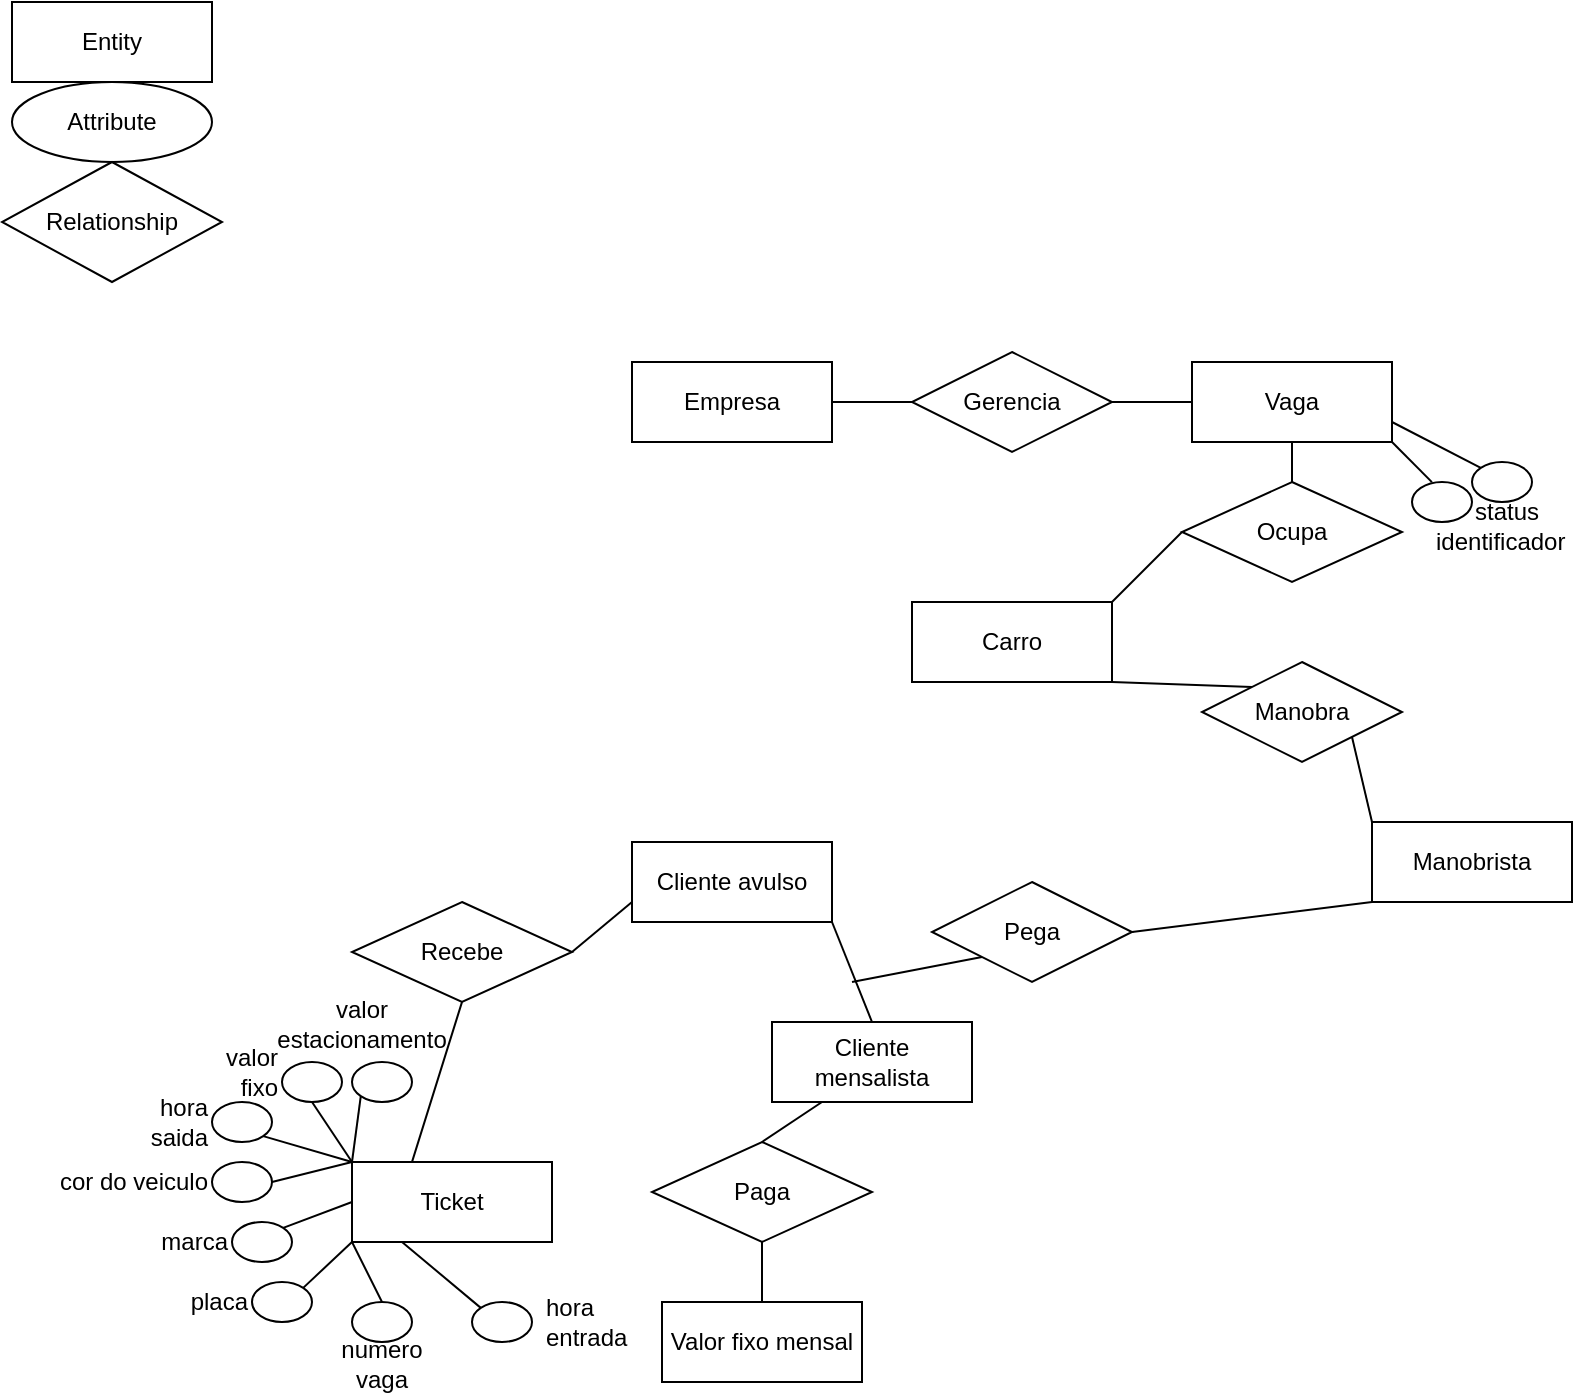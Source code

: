 <mxfile version="24.7.7">
  <diagram name="Página-1" id="pZLGCcorovbGt57ALyU_">
    <mxGraphModel dx="989" dy="537" grid="1" gridSize="10" guides="1" tooltips="1" connect="1" arrows="1" fold="1" page="1" pageScale="1" pageWidth="827" pageHeight="1169" math="0" shadow="0">
      <root>
        <mxCell id="0" />
        <mxCell id="1" parent="0" />
        <mxCell id="0JsRNtkwK--oWNHgLMNd-1" value="Attribute" style="ellipse;whiteSpace=wrap;html=1;align=center;" parent="1" vertex="1">
          <mxGeometry x="10" y="60" width="100" height="40" as="geometry" />
        </mxCell>
        <mxCell id="0JsRNtkwK--oWNHgLMNd-2" value="Entity" style="whiteSpace=wrap;html=1;align=center;" parent="1" vertex="1">
          <mxGeometry x="10" y="20" width="100" height="40" as="geometry" />
        </mxCell>
        <mxCell id="0JsRNtkwK--oWNHgLMNd-3" value="Relationship" style="shape=rhombus;perimeter=rhombusPerimeter;whiteSpace=wrap;html=1;align=center;" parent="1" vertex="1">
          <mxGeometry x="5" y="100" width="110" height="60" as="geometry" />
        </mxCell>
        <mxCell id="0JsRNtkwK--oWNHgLMNd-81" style="rounded=0;orthogonalLoop=1;jettySize=auto;html=1;exitX=1;exitY=0.5;exitDx=0;exitDy=0;entryX=0;entryY=0.5;entryDx=0;entryDy=0;endArrow=none;endFill=0;" parent="1" source="0JsRNtkwK--oWNHgLMNd-4" target="0JsRNtkwK--oWNHgLMNd-17" edge="1">
          <mxGeometry relative="1" as="geometry" />
        </mxCell>
        <mxCell id="0JsRNtkwK--oWNHgLMNd-4" value="Empresa" style="whiteSpace=wrap;html=1;align=center;" parent="1" vertex="1">
          <mxGeometry x="320" y="200" width="100" height="40" as="geometry" />
        </mxCell>
        <mxCell id="0JsRNtkwK--oWNHgLMNd-87" style="rounded=0;orthogonalLoop=1;jettySize=auto;html=1;exitX=0.5;exitY=1;exitDx=0;exitDy=0;entryX=0.5;entryY=0;entryDx=0;entryDy=0;endArrow=none;endFill=0;" parent="1" source="0JsRNtkwK--oWNHgLMNd-5" target="0JsRNtkwK--oWNHgLMNd-86" edge="1">
          <mxGeometry relative="1" as="geometry" />
        </mxCell>
        <mxCell id="0JsRNtkwK--oWNHgLMNd-5" value="Vaga" style="whiteSpace=wrap;html=1;align=center;" parent="1" vertex="1">
          <mxGeometry x="600" y="200" width="100" height="40" as="geometry" />
        </mxCell>
        <mxCell id="0JsRNtkwK--oWNHgLMNd-7" value="identificador" style="ellipse;whiteSpace=wrap;html=1;align=left;spacingRight=0;spacingTop=40;spacingLeft=10;" parent="1" vertex="1">
          <mxGeometry x="710" y="260" width="30" height="20" as="geometry" />
        </mxCell>
        <mxCell id="0JsRNtkwK--oWNHgLMNd-8" value="" style="endArrow=none;html=1;rounded=0;entryX=0.332;entryY=0.004;entryDx=0;entryDy=0;entryPerimeter=0;exitX=1;exitY=1;exitDx=0;exitDy=0;" parent="1" source="0JsRNtkwK--oWNHgLMNd-5" target="0JsRNtkwK--oWNHgLMNd-7" edge="1">
          <mxGeometry relative="1" as="geometry">
            <mxPoint x="700" y="250" as="sourcePoint" />
            <mxPoint x="730" y="250" as="targetPoint" />
          </mxGeometry>
        </mxCell>
        <mxCell id="0JsRNtkwK--oWNHgLMNd-9" value="&lt;span style=&quot;text-wrap: nowrap;&quot;&gt;status&lt;/span&gt;" style="ellipse;whiteSpace=wrap;html=1;align=center;spacingTop=30;spacingLeft=5;" parent="1" vertex="1">
          <mxGeometry x="740" y="250" width="30" height="20" as="geometry" />
        </mxCell>
        <mxCell id="0JsRNtkwK--oWNHgLMNd-12" value="" style="endArrow=none;html=1;rounded=0;entryX=0;entryY=0;entryDx=0;entryDy=0;exitX=1;exitY=0.75;exitDx=0;exitDy=0;" parent="1" source="0JsRNtkwK--oWNHgLMNd-5" target="0JsRNtkwK--oWNHgLMNd-9" edge="1">
          <mxGeometry relative="1" as="geometry">
            <mxPoint x="720" y="240" as="sourcePoint" />
            <mxPoint x="740" y="250" as="targetPoint" />
          </mxGeometry>
        </mxCell>
        <mxCell id="0JsRNtkwK--oWNHgLMNd-82" style="rounded=0;orthogonalLoop=1;jettySize=auto;html=1;exitX=1;exitY=0.5;exitDx=0;exitDy=0;entryX=0;entryY=0.5;entryDx=0;entryDy=0;endArrow=none;endFill=0;" parent="1" source="0JsRNtkwK--oWNHgLMNd-17" target="0JsRNtkwK--oWNHgLMNd-5" edge="1">
          <mxGeometry relative="1" as="geometry" />
        </mxCell>
        <mxCell id="0JsRNtkwK--oWNHgLMNd-17" value="Gerencia" style="shape=rhombus;perimeter=rhombusPerimeter;whiteSpace=wrap;html=1;align=center;" parent="1" vertex="1">
          <mxGeometry x="460" y="195" width="100" height="50" as="geometry" />
        </mxCell>
        <mxCell id="0JsRNtkwK--oWNHgLMNd-89" style="rounded=0;orthogonalLoop=1;jettySize=auto;html=1;exitX=0;exitY=0.75;exitDx=0;exitDy=0;entryX=1;entryY=0.5;entryDx=0;entryDy=0;endArrow=none;endFill=0;" parent="1" source="0JsRNtkwK--oWNHgLMNd-20" target="0JsRNtkwK--oWNHgLMNd-46" edge="1">
          <mxGeometry relative="1" as="geometry" />
        </mxCell>
        <mxCell id="0JsRNtkwK--oWNHgLMNd-20" value="Cliente avulso" style="whiteSpace=wrap;html=1;align=center;" parent="1" vertex="1">
          <mxGeometry x="320" y="440" width="100" height="40" as="geometry" />
        </mxCell>
        <mxCell id="G5d9eGnUH0jCPvQnNHnE-12" style="rounded=0;orthogonalLoop=1;jettySize=auto;html=1;exitX=0;exitY=1;exitDx=0;exitDy=0;endArrow=none;endFill=0;" edge="1" parent="1" source="0JsRNtkwK--oWNHgLMNd-21">
          <mxGeometry relative="1" as="geometry">
            <mxPoint x="430" y="510" as="targetPoint" />
          </mxGeometry>
        </mxCell>
        <mxCell id="0JsRNtkwK--oWNHgLMNd-21" value="Pega" style="shape=rhombus;perimeter=rhombusPerimeter;whiteSpace=wrap;html=1;align=center;" parent="1" vertex="1">
          <mxGeometry x="470" y="460" width="100" height="50" as="geometry" />
        </mxCell>
        <mxCell id="G5d9eGnUH0jCPvQnNHnE-13" style="rounded=0;orthogonalLoop=1;jettySize=auto;html=1;exitX=1;exitY=0;exitDx=0;exitDy=0;entryX=0;entryY=0.5;entryDx=0;entryDy=0;endArrow=none;endFill=0;" edge="1" parent="1" source="0JsRNtkwK--oWNHgLMNd-26" target="0JsRNtkwK--oWNHgLMNd-86">
          <mxGeometry relative="1" as="geometry" />
        </mxCell>
        <mxCell id="G5d9eGnUH0jCPvQnNHnE-17" style="rounded=0;orthogonalLoop=1;jettySize=auto;html=1;exitX=1;exitY=1;exitDx=0;exitDy=0;entryX=0;entryY=0;entryDx=0;entryDy=0;endArrow=none;endFill=0;" edge="1" parent="1" source="0JsRNtkwK--oWNHgLMNd-26" target="G5d9eGnUH0jCPvQnNHnE-1">
          <mxGeometry relative="1" as="geometry" />
        </mxCell>
        <mxCell id="0JsRNtkwK--oWNHgLMNd-26" value="Carro" style="whiteSpace=wrap;html=1;align=center;" parent="1" vertex="1">
          <mxGeometry x="460" y="320" width="100" height="40" as="geometry" />
        </mxCell>
        <mxCell id="G5d9eGnUH0jCPvQnNHnE-19" style="rounded=0;orthogonalLoop=1;jettySize=auto;html=1;exitX=0;exitY=1;exitDx=0;exitDy=0;entryX=1;entryY=0.5;entryDx=0;entryDy=0;endArrow=none;endFill=0;" edge="1" parent="1" source="0JsRNtkwK--oWNHgLMNd-31" target="0JsRNtkwK--oWNHgLMNd-21">
          <mxGeometry relative="1" as="geometry" />
        </mxCell>
        <mxCell id="0JsRNtkwK--oWNHgLMNd-31" value="Manobrista" style="whiteSpace=wrap;html=1;align=center;" parent="1" vertex="1">
          <mxGeometry x="690" y="430" width="100" height="40" as="geometry" />
        </mxCell>
        <mxCell id="0JsRNtkwK--oWNHgLMNd-42" value="&lt;span style=&quot;text-wrap: nowrap;&quot;&gt;placa&lt;/span&gt;" style="ellipse;whiteSpace=wrap;html=1;align=right;spacingRight=30;" parent="1" vertex="1">
          <mxGeometry x="130" y="660" width="30" height="20" as="geometry" />
        </mxCell>
        <mxCell id="0JsRNtkwK--oWNHgLMNd-46" value="Recebe" style="shape=rhombus;perimeter=rhombusPerimeter;whiteSpace=wrap;html=1;align=center;" parent="1" vertex="1">
          <mxGeometry x="180" y="470" width="110" height="50" as="geometry" />
        </mxCell>
        <mxCell id="0JsRNtkwK--oWNHgLMNd-69" style="rounded=0;orthogonalLoop=1;jettySize=auto;html=1;exitX=0;exitY=0;exitDx=0;exitDy=0;entryX=1;entryY=0.5;entryDx=0;entryDy=0;endArrow=none;endFill=0;" parent="1" source="0JsRNtkwK--oWNHgLMNd-48" target="0JsRNtkwK--oWNHgLMNd-53" edge="1">
          <mxGeometry relative="1" as="geometry" />
        </mxCell>
        <mxCell id="0JsRNtkwK--oWNHgLMNd-70" style="rounded=0;orthogonalLoop=1;jettySize=auto;html=1;exitX=0;exitY=0.5;exitDx=0;exitDy=0;entryX=1;entryY=0;entryDx=0;entryDy=0;endArrow=none;endFill=0;" parent="1" source="0JsRNtkwK--oWNHgLMNd-48" target="0JsRNtkwK--oWNHgLMNd-55" edge="1">
          <mxGeometry relative="1" as="geometry" />
        </mxCell>
        <mxCell id="0JsRNtkwK--oWNHgLMNd-71" style="rounded=0;orthogonalLoop=1;jettySize=auto;html=1;exitX=0;exitY=1;exitDx=0;exitDy=0;entryX=1;entryY=0;entryDx=0;entryDy=0;endArrow=none;endFill=0;" parent="1" source="0JsRNtkwK--oWNHgLMNd-48" target="0JsRNtkwK--oWNHgLMNd-42" edge="1">
          <mxGeometry relative="1" as="geometry" />
        </mxCell>
        <mxCell id="0JsRNtkwK--oWNHgLMNd-72" style="rounded=0;orthogonalLoop=1;jettySize=auto;html=1;exitX=0;exitY=1;exitDx=0;exitDy=0;entryX=0.5;entryY=0;entryDx=0;entryDy=0;endArrow=none;endFill=0;" parent="1" source="0JsRNtkwK--oWNHgLMNd-48" target="0JsRNtkwK--oWNHgLMNd-64" edge="1">
          <mxGeometry relative="1" as="geometry" />
        </mxCell>
        <mxCell id="0JsRNtkwK--oWNHgLMNd-73" style="rounded=0;orthogonalLoop=1;jettySize=auto;html=1;exitX=0.25;exitY=1;exitDx=0;exitDy=0;entryX=0;entryY=0;entryDx=0;entryDy=0;endArrow=none;endFill=0;" parent="1" source="0JsRNtkwK--oWNHgLMNd-48" target="0JsRNtkwK--oWNHgLMNd-63" edge="1">
          <mxGeometry relative="1" as="geometry" />
        </mxCell>
        <mxCell id="0JsRNtkwK--oWNHgLMNd-76" style="rounded=0;orthogonalLoop=1;jettySize=auto;html=1;exitX=0;exitY=0;exitDx=0;exitDy=0;entryX=1;entryY=1;entryDx=0;entryDy=0;endArrow=none;endFill=0;" parent="1" source="0JsRNtkwK--oWNHgLMNd-48" target="0JsRNtkwK--oWNHgLMNd-54" edge="1">
          <mxGeometry relative="1" as="geometry" />
        </mxCell>
        <mxCell id="0JsRNtkwK--oWNHgLMNd-80" style="rounded=0;orthogonalLoop=1;jettySize=auto;html=1;exitX=0;exitY=0;exitDx=0;exitDy=0;entryX=0;entryY=1;entryDx=0;entryDy=0;endArrow=none;endFill=0;" parent="1" source="0JsRNtkwK--oWNHgLMNd-48" target="0JsRNtkwK--oWNHgLMNd-79" edge="1">
          <mxGeometry relative="1" as="geometry" />
        </mxCell>
        <mxCell id="0JsRNtkwK--oWNHgLMNd-48" value="Ticket" style="whiteSpace=wrap;html=1;align=center;" parent="1" vertex="1">
          <mxGeometry x="180" y="600" width="100" height="40" as="geometry" />
        </mxCell>
        <mxCell id="0JsRNtkwK--oWNHgLMNd-53" value="&lt;span style=&quot;text-wrap: nowrap;&quot;&gt;cor do veiculo&lt;/span&gt;" style="ellipse;whiteSpace=wrap;html=1;align=right;spacingRight=30;" parent="1" vertex="1">
          <mxGeometry x="110" y="600" width="30" height="20" as="geometry" />
        </mxCell>
        <mxCell id="0JsRNtkwK--oWNHgLMNd-54" value="hora&lt;br&gt;saida" style="ellipse;whiteSpace=wrap;html=1;align=right;spacingRight=30;" parent="1" vertex="1">
          <mxGeometry x="110" y="570" width="30" height="20" as="geometry" />
        </mxCell>
        <mxCell id="0JsRNtkwK--oWNHgLMNd-55" value="&lt;span style=&quot;text-wrap: nowrap;&quot;&gt;marca&lt;/span&gt;" style="ellipse;whiteSpace=wrap;html=1;align=right;spacingRight=30;" parent="1" vertex="1">
          <mxGeometry x="120" y="630" width="30" height="20" as="geometry" />
        </mxCell>
        <mxCell id="0JsRNtkwK--oWNHgLMNd-63" value="&lt;span style=&quot;text-wrap: nowrap;&quot;&gt;&lt;font style=&quot;font-size: 12px;&quot;&gt;hora&lt;br&gt;entrada&lt;/font&gt;&lt;/span&gt;" style="ellipse;whiteSpace=wrap;html=1;align=left;perimeterSpacing=0;spacingLeft=35;" parent="1" vertex="1">
          <mxGeometry x="240" y="670" width="30" height="20" as="geometry" />
        </mxCell>
        <mxCell id="0JsRNtkwK--oWNHgLMNd-64" value="&lt;span style=&quot;text-wrap: nowrap;&quot;&gt;numero&lt;br&gt;vaga&lt;/span&gt;" style="ellipse;whiteSpace=wrap;html=1;align=center;spacingBottom=0;spacingTop=42;" parent="1" vertex="1">
          <mxGeometry x="180" y="670" width="30" height="20" as="geometry" />
        </mxCell>
        <mxCell id="G5d9eGnUH0jCPvQnNHnE-5" style="rounded=0;orthogonalLoop=1;jettySize=auto;html=1;exitX=0.25;exitY=1;exitDx=0;exitDy=0;entryX=0.5;entryY=0;entryDx=0;entryDy=0;endArrow=none;endFill=0;" edge="1" parent="1" source="0JsRNtkwK--oWNHgLMNd-74" target="G5d9eGnUH0jCPvQnNHnE-4">
          <mxGeometry relative="1" as="geometry" />
        </mxCell>
        <mxCell id="G5d9eGnUH0jCPvQnNHnE-10" style="rounded=0;orthogonalLoop=1;jettySize=auto;html=1;exitX=0.5;exitY=0;exitDx=0;exitDy=0;entryX=1;entryY=1;entryDx=0;entryDy=0;endArrow=none;endFill=0;" edge="1" parent="1" source="0JsRNtkwK--oWNHgLMNd-74" target="0JsRNtkwK--oWNHgLMNd-20">
          <mxGeometry relative="1" as="geometry" />
        </mxCell>
        <mxCell id="0JsRNtkwK--oWNHgLMNd-74" value="Cliente mensalista" style="whiteSpace=wrap;html=1;align=center;" parent="1" vertex="1">
          <mxGeometry x="390" y="530" width="100" height="40" as="geometry" />
        </mxCell>
        <mxCell id="0JsRNtkwK--oWNHgLMNd-77" value="valor&lt;br&gt;fixo" style="ellipse;whiteSpace=wrap;html=1;align=right;spacingRight=30;spacingBottom=10;" parent="1" vertex="1">
          <mxGeometry x="145" y="550" width="30" height="20" as="geometry" />
        </mxCell>
        <mxCell id="0JsRNtkwK--oWNHgLMNd-78" style="rounded=0;orthogonalLoop=1;jettySize=auto;html=1;exitX=0;exitY=0;exitDx=0;exitDy=0;entryX=0.5;entryY=1;entryDx=0;entryDy=0;endArrow=none;endFill=0;" parent="1" source="0JsRNtkwK--oWNHgLMNd-48" target="0JsRNtkwK--oWNHgLMNd-77" edge="1">
          <mxGeometry relative="1" as="geometry" />
        </mxCell>
        <mxCell id="0JsRNtkwK--oWNHgLMNd-79" value="valor&lt;br&gt;&lt;div style=&quot;&quot;&gt;&lt;span style=&quot;background-color: initial;&quot;&gt;estacionamento&lt;/span&gt;&lt;/div&gt;" style="ellipse;whiteSpace=wrap;html=1;align=center;spacingRight=20;spacingBottom=58;" parent="1" vertex="1">
          <mxGeometry x="180" y="550" width="30" height="20" as="geometry" />
        </mxCell>
        <mxCell id="0JsRNtkwK--oWNHgLMNd-86" value="Ocupa" style="shape=rhombus;perimeter=rhombusPerimeter;whiteSpace=wrap;html=1;align=center;" parent="1" vertex="1">
          <mxGeometry x="595" y="260" width="110" height="50" as="geometry" />
        </mxCell>
        <mxCell id="0JsRNtkwK--oWNHgLMNd-90" style="rounded=0;orthogonalLoop=1;jettySize=auto;html=1;exitX=0.5;exitY=1;exitDx=0;exitDy=0;endArrow=none;endFill=0;" parent="1" source="0JsRNtkwK--oWNHgLMNd-46" edge="1">
          <mxGeometry relative="1" as="geometry">
            <mxPoint x="210" y="600" as="targetPoint" />
          </mxGeometry>
        </mxCell>
        <mxCell id="G5d9eGnUH0jCPvQnNHnE-18" style="rounded=0;orthogonalLoop=1;jettySize=auto;html=1;exitX=1;exitY=1;exitDx=0;exitDy=0;entryX=0;entryY=0;entryDx=0;entryDy=0;endArrow=none;endFill=0;" edge="1" parent="1" source="G5d9eGnUH0jCPvQnNHnE-1" target="0JsRNtkwK--oWNHgLMNd-31">
          <mxGeometry relative="1" as="geometry" />
        </mxCell>
        <mxCell id="G5d9eGnUH0jCPvQnNHnE-1" value="Manobra" style="shape=rhombus;perimeter=rhombusPerimeter;whiteSpace=wrap;html=1;align=center;" vertex="1" parent="1">
          <mxGeometry x="605" y="350" width="100" height="50" as="geometry" />
        </mxCell>
        <mxCell id="G5d9eGnUH0jCPvQnNHnE-9" style="rounded=0;orthogonalLoop=1;jettySize=auto;html=1;exitX=0.5;exitY=1;exitDx=0;exitDy=0;entryX=0.5;entryY=0;entryDx=0;entryDy=0;endArrow=none;endFill=0;" edge="1" parent="1" source="G5d9eGnUH0jCPvQnNHnE-4" target="G5d9eGnUH0jCPvQnNHnE-8">
          <mxGeometry relative="1" as="geometry" />
        </mxCell>
        <mxCell id="G5d9eGnUH0jCPvQnNHnE-4" value="Paga" style="shape=rhombus;perimeter=rhombusPerimeter;whiteSpace=wrap;html=1;align=center;" vertex="1" parent="1">
          <mxGeometry x="330" y="590" width="110" height="50" as="geometry" />
        </mxCell>
        <mxCell id="G5d9eGnUH0jCPvQnNHnE-8" value="Valor fixo mensal" style="whiteSpace=wrap;html=1;align=center;" vertex="1" parent="1">
          <mxGeometry x="335" y="670" width="100" height="40" as="geometry" />
        </mxCell>
      </root>
    </mxGraphModel>
  </diagram>
</mxfile>
